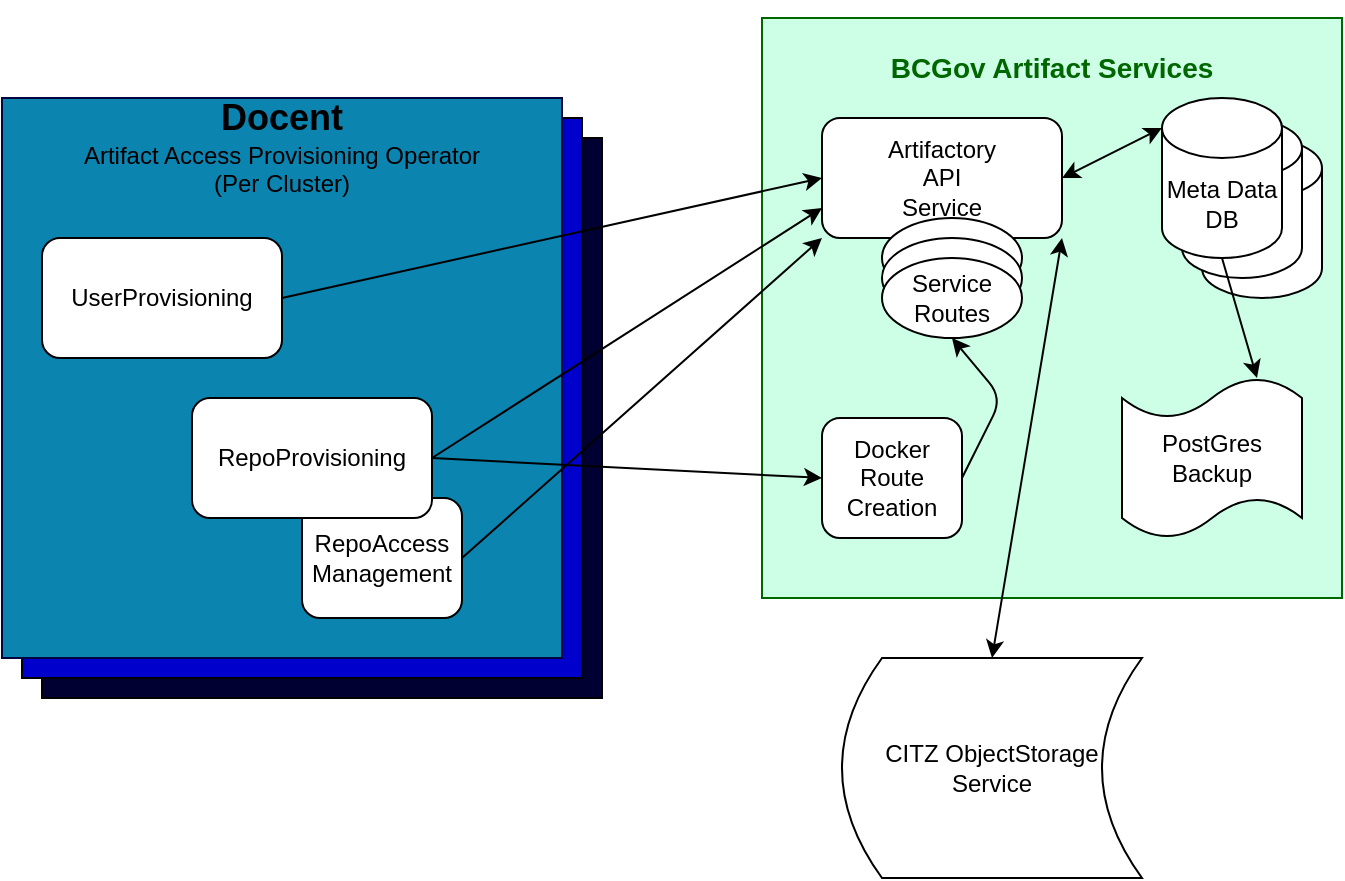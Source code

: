 <mxfile version="13.10.0" type="embed">
    <diagram id="Ymf2rRQNSXrQJOL2y3lf" name="Page-1">
        <mxGraphModel dx="712" dy="468" grid="1" gridSize="10" guides="1" tooltips="1" connect="1" arrows="1" fold="1" page="1" pageScale="1" pageWidth="850" pageHeight="1100" math="0" shadow="0">
            <root>
                <mxCell id="0"/>
                <mxCell id="1" parent="0"/>
                <mxCell id="22" value="&lt;h1&gt;&lt;font style=&quot;font-size: 14px&quot;&gt;BCGov Artifact Services&lt;/font&gt;&lt;font style=&quot;font-size: 14px&quot;&gt;&lt;br&gt;&lt;/font&gt;&lt;font style=&quot;font-size: 14px&quot;&gt;&lt;br&gt;&lt;/font&gt;&lt;font style=&quot;font-size: 14px&quot;&gt;&lt;br&gt;&lt;/font&gt;&lt;font style=&quot;font-size: 14px&quot;&gt;&lt;br&gt;&lt;/font&gt;&lt;font style=&quot;font-size: 14px&quot;&gt;&lt;br&gt;&lt;/font&gt;&lt;font style=&quot;font-size: 14px&quot;&gt;&lt;br&gt;&lt;/font&gt;&lt;font style=&quot;font-size: 14px&quot;&gt;&lt;br&gt;&lt;/font&gt;&lt;font style=&quot;font-size: 14px&quot;&gt;&lt;br&gt;&lt;/font&gt;&lt;font style=&quot;font-size: 14px&quot;&gt;&lt;br&gt;&lt;/font&gt;&lt;/h1&gt;&lt;h1&gt;&lt;/h1&gt;&lt;font style=&quot;font-size: 14px&quot;&gt;&lt;br&gt;&lt;/font&gt;" style="whiteSpace=wrap;html=1;aspect=fixed;fillColor=#CCFFE6;strokeColor=#006600;fontColor=#006600;" vertex="1" parent="1">
                    <mxGeometry x="390" y="60" width="290" height="290" as="geometry"/>
                </mxCell>
                <mxCell id="21" value="" style="whiteSpace=wrap;html=1;aspect=fixed;fillColor=#000033;strokeColor=#000000;" vertex="1" parent="1">
                    <mxGeometry x="30" y="120" width="280" height="280" as="geometry"/>
                </mxCell>
                <mxCell id="20" value="" style="whiteSpace=wrap;html=1;aspect=fixed;fillColor=#0000CC;strokeColor=#000000;" vertex="1" parent="1">
                    <mxGeometry x="20" y="110" width="280" height="280" as="geometry"/>
                </mxCell>
                <mxCell id="19" value="&lt;font&gt;&lt;font style=&quot;font-size: 18px&quot;&gt;&lt;b&gt;Docent&lt;/b&gt;&lt;/font&gt;&lt;br&gt;&lt;font style=&quot;font-size: 12px&quot;&gt;&lt;font&gt;Artifact Access Provisioning Operator&lt;br&gt;(Per Cluster)&lt;/font&gt;&lt;br&gt;&lt;/font&gt;&lt;br&gt;&lt;br&gt;&lt;br&gt;&lt;br&gt;&lt;br&gt;&lt;br&gt;&lt;br&gt;&lt;br&gt;&lt;br&gt;&lt;br&gt;&lt;br&gt;&lt;br&gt;&lt;br&gt;&lt;br&gt;&lt;br&gt;&lt;br&gt;&lt;/font&gt;" style="whiteSpace=wrap;html=1;aspect=fixed;fillColor=#0B84B0;strokeColor=#040440;" vertex="1" parent="1">
                    <mxGeometry x="10" y="100" width="280" height="280" as="geometry"/>
                </mxCell>
                <mxCell id="2" value="Artifactory&lt;br&gt;API&lt;br&gt;Service" style="rounded=1;whiteSpace=wrap;html=1;" vertex="1" parent="1">
                    <mxGeometry x="420" y="110" width="120" height="60" as="geometry"/>
                </mxCell>
                <mxCell id="3" value="Docker&lt;br&gt;Route&lt;br&gt;Creation" style="rounded=1;whiteSpace=wrap;html=1;" vertex="1" parent="1">
                    <mxGeometry x="420" y="260" width="70" height="60" as="geometry"/>
                </mxCell>
                <mxCell id="5" value="UserProvisioning" style="rounded=1;whiteSpace=wrap;html=1;" vertex="1" parent="1">
                    <mxGeometry x="30" y="170" width="120" height="60" as="geometry"/>
                </mxCell>
                <mxCell id="8" value="" style="endArrow=classic;html=1;exitX=1;exitY=0.5;exitDx=0;exitDy=0;entryX=0;entryY=0.5;entryDx=0;entryDy=0;" edge="1" parent="1" source="5" target="2">
                    <mxGeometry width="50" height="50" relative="1" as="geometry">
                        <mxPoint x="340" y="270" as="sourcePoint"/>
                        <mxPoint x="390" y="220" as="targetPoint"/>
                        <Array as="points"/>
                    </mxGeometry>
                </mxCell>
                <mxCell id="9" value="" style="endArrow=classic;html=1;entryX=0;entryY=0.5;entryDx=0;entryDy=0;exitX=1;exitY=0.5;exitDx=0;exitDy=0;" edge="1" parent="1" source="6" target="3">
                    <mxGeometry width="50" height="50" relative="1" as="geometry">
                        <mxPoint x="200" y="350" as="sourcePoint"/>
                        <mxPoint x="390" y="220" as="targetPoint"/>
                    </mxGeometry>
                </mxCell>
                <mxCell id="10" value="" style="endArrow=classic;html=1;exitX=1;exitY=0.5;exitDx=0;exitDy=0;entryX=0;entryY=0.75;entryDx=0;entryDy=0;" edge="1" parent="1" source="6" target="2">
                    <mxGeometry width="50" height="50" relative="1" as="geometry">
                        <mxPoint x="340" y="270" as="sourcePoint"/>
                        <mxPoint x="390" y="220" as="targetPoint"/>
                    </mxGeometry>
                </mxCell>
                <mxCell id="14" value="" style="group" vertex="1" connectable="0" parent="1">
                    <mxGeometry x="450" y="160" width="70" height="60" as="geometry"/>
                </mxCell>
                <mxCell id="13" value="" style="ellipse;whiteSpace=wrap;html=1;" vertex="1" parent="14">
                    <mxGeometry width="70" height="40" as="geometry"/>
                </mxCell>
                <mxCell id="12" value="" style="ellipse;whiteSpace=wrap;html=1;" vertex="1" parent="14">
                    <mxGeometry y="10" width="70" height="40" as="geometry"/>
                </mxCell>
                <mxCell id="11" value="Service&lt;br&gt;Routes" style="ellipse;whiteSpace=wrap;html=1;" vertex="1" parent="14">
                    <mxGeometry y="20" width="70" height="40" as="geometry"/>
                </mxCell>
                <mxCell id="15" value="" style="endArrow=classic;html=1;exitX=1;exitY=0.5;exitDx=0;exitDy=0;entryX=0.5;entryY=1;entryDx=0;entryDy=0;" edge="1" parent="1" source="3" target="11">
                    <mxGeometry width="50" height="50" relative="1" as="geometry">
                        <mxPoint x="400" y="300" as="sourcePoint"/>
                        <mxPoint x="450" y="250" as="targetPoint"/>
                        <Array as="points">
                            <mxPoint x="510" y="250"/>
                        </Array>
                    </mxGeometry>
                </mxCell>
                <mxCell id="16" value="RepoAccess&lt;br&gt;Management" style="rounded=1;whiteSpace=wrap;html=1;" vertex="1" parent="1">
                    <mxGeometry x="160" y="300" width="80" height="60" as="geometry"/>
                </mxCell>
                <mxCell id="6" value="RepoProvisioning" style="rounded=1;whiteSpace=wrap;html=1;" vertex="1" parent="1">
                    <mxGeometry x="105" y="250" width="120" height="60" as="geometry"/>
                </mxCell>
                <mxCell id="18" value="" style="endArrow=classic;html=1;exitX=1;exitY=0.5;exitDx=0;exitDy=0;entryX=0;entryY=1;entryDx=0;entryDy=0;" edge="1" parent="1" source="16" target="2">
                    <mxGeometry width="50" height="50" relative="1" as="geometry">
                        <mxPoint x="340" y="270" as="sourcePoint"/>
                        <mxPoint x="390" y="220" as="targetPoint"/>
                    </mxGeometry>
                </mxCell>
                <mxCell id="26" value="" style="group" vertex="1" connectable="0" parent="1">
                    <mxGeometry x="590" y="100" width="80" height="100" as="geometry"/>
                </mxCell>
                <mxCell id="25" value="" style="shape=cylinder3;whiteSpace=wrap;html=1;boundedLbl=1;backgroundOutline=1;size=15;" vertex="1" parent="26">
                    <mxGeometry x="20" y="20" width="60" height="80" as="geometry"/>
                </mxCell>
                <mxCell id="24" value="" style="shape=cylinder3;whiteSpace=wrap;html=1;boundedLbl=1;backgroundOutline=1;size=15;" vertex="1" parent="26">
                    <mxGeometry x="10" y="10" width="60" height="80" as="geometry"/>
                </mxCell>
                <mxCell id="23" value="Meta Data DB" style="shape=cylinder3;whiteSpace=wrap;html=1;boundedLbl=1;backgroundOutline=1;size=15;" vertex="1" parent="26">
                    <mxGeometry width="60" height="80" as="geometry"/>
                </mxCell>
                <mxCell id="27" value="" style="endArrow=classic;startArrow=classic;html=1;entryX=1;entryY=0.5;entryDx=0;entryDy=0;exitX=0;exitY=0;exitDx=0;exitDy=15;exitPerimeter=0;" edge="1" parent="1" source="23" target="2">
                    <mxGeometry width="50" height="50" relative="1" as="geometry">
                        <mxPoint x="340" y="270" as="sourcePoint"/>
                        <mxPoint x="390" y="220" as="targetPoint"/>
                    </mxGeometry>
                </mxCell>
                <mxCell id="28" value="CITZ ObjectStorage Service" style="shape=dataStorage;whiteSpace=wrap;html=1;fixedSize=1;" vertex="1" parent="1">
                    <mxGeometry x="430" y="380" width="150" height="110" as="geometry"/>
                </mxCell>
                <mxCell id="29" value="" style="endArrow=classic;startArrow=classic;html=1;exitX=0.5;exitY=0;exitDx=0;exitDy=0;entryX=1;entryY=1;entryDx=0;entryDy=0;" edge="1" parent="1" source="28" target="2">
                    <mxGeometry width="50" height="50" relative="1" as="geometry">
                        <mxPoint x="340" y="290" as="sourcePoint"/>
                        <mxPoint x="390" y="240" as="targetPoint"/>
                    </mxGeometry>
                </mxCell>
                <mxCell id="30" value="PostGres Backup" style="shape=tape;whiteSpace=wrap;html=1;size=0.25;" vertex="1" parent="1">
                    <mxGeometry x="570" y="240" width="90" height="80" as="geometry"/>
                </mxCell>
                <mxCell id="31" value="" style="endArrow=classic;html=1;exitX=0.5;exitY=1;exitDx=0;exitDy=0;exitPerimeter=0;entryX=0.75;entryY=0;entryDx=0;entryDy=0;entryPerimeter=0;" edge="1" parent="1" source="23" target="30">
                    <mxGeometry width="50" height="50" relative="1" as="geometry">
                        <mxPoint x="340" y="290" as="sourcePoint"/>
                        <mxPoint x="390" y="240" as="targetPoint"/>
                    </mxGeometry>
                </mxCell>
            </root>
        </mxGraphModel>
    </diagram>
</mxfile>